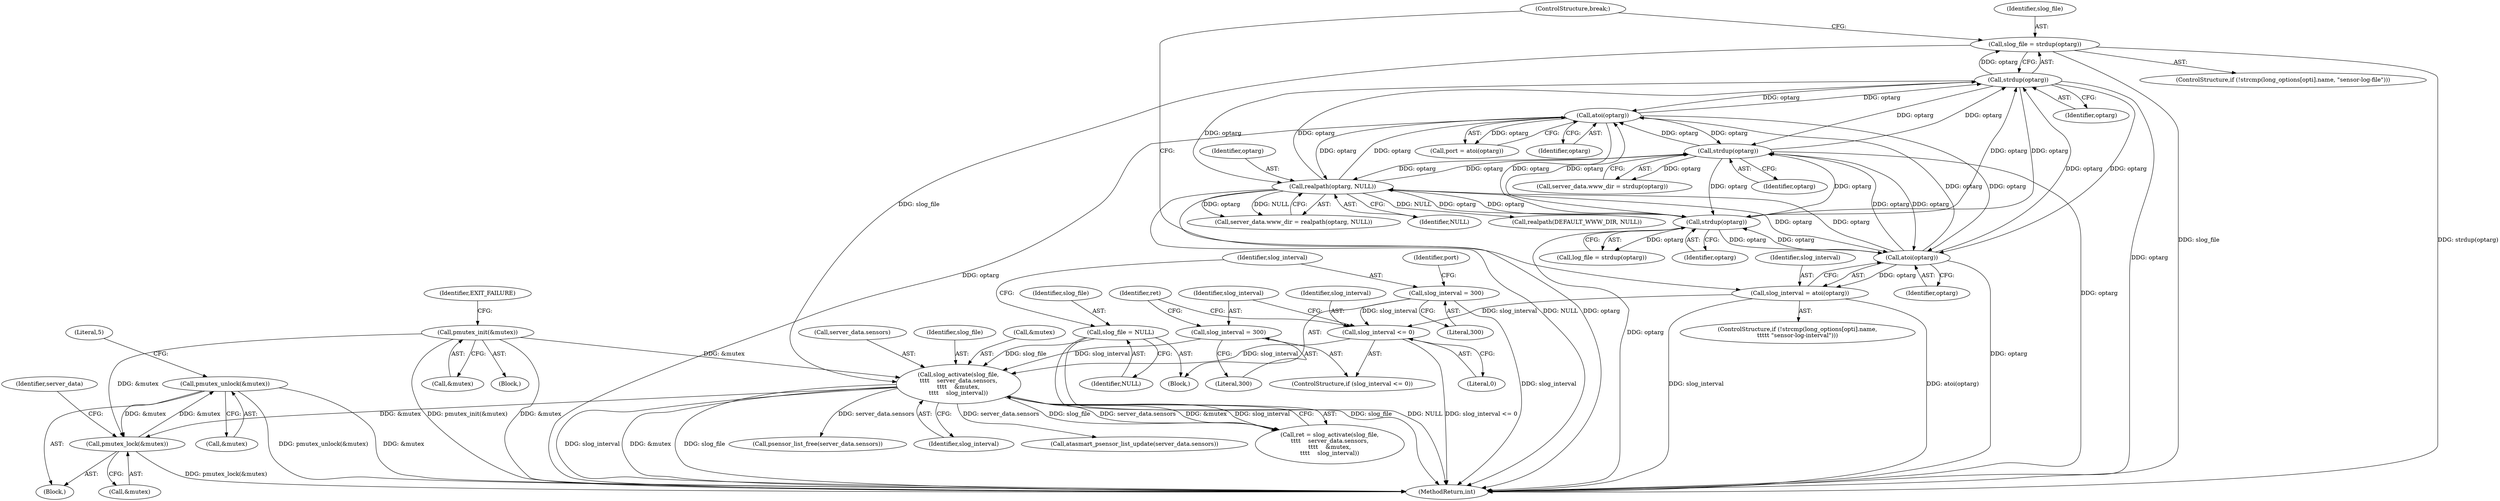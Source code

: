 digraph "0_wpitchoune_8b10426dcc0246c1712a99460dd470dcb1cc4d9c_0@API" {
"1000402" [label="(Call,pmutex_unlock(&mutex))"];
"1000374" [label="(Call,pmutex_lock(&mutex))"];
"1000402" [label="(Call,pmutex_unlock(&mutex))"];
"1000284" [label="(Call,pmutex_init(&mutex))"];
"1000356" [label="(Call,slog_activate(slog_file,\n\t\t\t\t    server_data.sensors,\n\t\t\t\t    &mutex,\n\t\t\t\t    slog_interval))"];
"1000227" [label="(Call,slog_file = strdup(optarg))"];
"1000229" [label="(Call,strdup(optarg))"];
"1000186" [label="(Call,atoi(optarg))"];
"1000178" [label="(Call,strdup(optarg))"];
"1000201" [label="(Call,realpath(optarg, NULL))"];
"1000214" [label="(Call,strdup(optarg))"];
"1000243" [label="(Call,atoi(optarg))"];
"1000142" [label="(Call,slog_file = NULL)"];
"1000348" [label="(Call,slog_interval <= 0)"];
"1000241" [label="(Call,slog_interval = atoi(optarg))"];
"1000145" [label="(Call,slog_interval = 300)"];
"1000351" [label="(Call,slog_interval = 300)"];
"1000285" [label="(Call,&mutex)"];
"1000348" [label="(Call,slog_interval <= 0)"];
"1000197" [label="(Call,server_data.www_dir = realpath(optarg, NULL))"];
"1000242" [label="(Identifier,slog_interval)"];
"1000355" [label="(Identifier,ret)"];
"1000374" [label="(Call,pmutex_lock(&mutex))"];
"1000243" [label="(Call,atoi(optarg))"];
"1000349" [label="(Identifier,slog_interval)"];
"1000186" [label="(Call,atoi(optarg))"];
"1000232" [label="(ControlStructure,if (!strcmp(long_options[opti].name,\n\t\t\t\t\t \"sensor-log-interval\")))"];
"1000212" [label="(Call,log_file = strdup(optarg))"];
"1000143" [label="(Identifier,slog_file)"];
"1000167" [label="(Block,)"];
"1000386" [label="(Call,atasmart_psensor_list_update(server_data.sensors))"];
"1000215" [label="(Identifier,optarg)"];
"1000373" [label="(Block,)"];
"1000380" [label="(Identifier,server_data)"];
"1000284" [label="(Call,pmutex_init(&mutex))"];
"1000104" [label="(Block,)"];
"1000432" [label="(MethodReturn,int)"];
"1000184" [label="(Call,port = atoi(optarg))"];
"1000406" [label="(Literal,5)"];
"1000142" [label="(Call,slog_file = NULL)"];
"1000353" [label="(Literal,300)"];
"1000214" [label="(Call,strdup(optarg))"];
"1000147" [label="(Literal,300)"];
"1000354" [label="(Call,ret = slog_activate(slog_file,\n\t\t\t\t    server_data.sensors,\n\t\t\t\t    &mutex,\n\t\t\t\t    slog_interval))"];
"1000203" [label="(Identifier,NULL)"];
"1000230" [label="(Identifier,optarg)"];
"1000299" [label="(Call,realpath(DEFAULT_WWW_DIR, NULL))"];
"1000245" [label="(ControlStructure,break;)"];
"1000375" [label="(Call,&mutex)"];
"1000178" [label="(Call,strdup(optarg))"];
"1000402" [label="(Call,pmutex_unlock(&mutex))"];
"1000410" [label="(Call,psensor_list_free(server_data.sensors))"];
"1000229" [label="(Call,strdup(optarg))"];
"1000146" [label="(Identifier,slog_interval)"];
"1000187" [label="(Identifier,optarg)"];
"1000228" [label="(Identifier,slog_file)"];
"1000202" [label="(Identifier,optarg)"];
"1000149" [label="(Identifier,port)"];
"1000241" [label="(Call,slog_interval = atoi(optarg))"];
"1000244" [label="(Identifier,optarg)"];
"1000347" [label="(ControlStructure,if (slog_interval <= 0))"];
"1000350" [label="(Literal,0)"];
"1000201" [label="(Call,realpath(optarg, NULL))"];
"1000358" [label="(Call,server_data.sensors)"];
"1000179" [label="(Identifier,optarg)"];
"1000288" [label="(Identifier,EXIT_FAILURE)"];
"1000174" [label="(Call,server_data.www_dir = strdup(optarg))"];
"1000357" [label="(Identifier,slog_file)"];
"1000218" [label="(ControlStructure,if (!strcmp(long_options[opti].name, \"sensor-log-file\")))"];
"1000361" [label="(Call,&mutex)"];
"1000145" [label="(Call,slog_interval = 300)"];
"1000356" [label="(Call,slog_activate(slog_file,\n\t\t\t\t    server_data.sensors,\n\t\t\t\t    &mutex,\n\t\t\t\t    slog_interval))"];
"1000403" [label="(Call,&mutex)"];
"1000363" [label="(Identifier,slog_interval)"];
"1000352" [label="(Identifier,slog_interval)"];
"1000351" [label="(Call,slog_interval = 300)"];
"1000227" [label="(Call,slog_file = strdup(optarg))"];
"1000144" [label="(Identifier,NULL)"];
"1000402" -> "1000373"  [label="AST: "];
"1000402" -> "1000403"  [label="CFG: "];
"1000403" -> "1000402"  [label="AST: "];
"1000406" -> "1000402"  [label="CFG: "];
"1000402" -> "1000432"  [label="DDG: pmutex_unlock(&mutex)"];
"1000402" -> "1000432"  [label="DDG: &mutex"];
"1000402" -> "1000374"  [label="DDG: &mutex"];
"1000374" -> "1000402"  [label="DDG: &mutex"];
"1000374" -> "1000373"  [label="AST: "];
"1000374" -> "1000375"  [label="CFG: "];
"1000375" -> "1000374"  [label="AST: "];
"1000380" -> "1000374"  [label="CFG: "];
"1000374" -> "1000432"  [label="DDG: pmutex_lock(&mutex)"];
"1000284" -> "1000374"  [label="DDG: &mutex"];
"1000356" -> "1000374"  [label="DDG: &mutex"];
"1000284" -> "1000167"  [label="AST: "];
"1000284" -> "1000285"  [label="CFG: "];
"1000285" -> "1000284"  [label="AST: "];
"1000288" -> "1000284"  [label="CFG: "];
"1000284" -> "1000432"  [label="DDG: &mutex"];
"1000284" -> "1000432"  [label="DDG: pmutex_init(&mutex)"];
"1000284" -> "1000356"  [label="DDG: &mutex"];
"1000356" -> "1000354"  [label="AST: "];
"1000356" -> "1000363"  [label="CFG: "];
"1000357" -> "1000356"  [label="AST: "];
"1000358" -> "1000356"  [label="AST: "];
"1000361" -> "1000356"  [label="AST: "];
"1000363" -> "1000356"  [label="AST: "];
"1000354" -> "1000356"  [label="CFG: "];
"1000356" -> "1000432"  [label="DDG: &mutex"];
"1000356" -> "1000432"  [label="DDG: slog_file"];
"1000356" -> "1000432"  [label="DDG: slog_interval"];
"1000356" -> "1000354"  [label="DDG: slog_file"];
"1000356" -> "1000354"  [label="DDG: server_data.sensors"];
"1000356" -> "1000354"  [label="DDG: &mutex"];
"1000356" -> "1000354"  [label="DDG: slog_interval"];
"1000227" -> "1000356"  [label="DDG: slog_file"];
"1000142" -> "1000356"  [label="DDG: slog_file"];
"1000348" -> "1000356"  [label="DDG: slog_interval"];
"1000351" -> "1000356"  [label="DDG: slog_interval"];
"1000356" -> "1000386"  [label="DDG: server_data.sensors"];
"1000356" -> "1000410"  [label="DDG: server_data.sensors"];
"1000227" -> "1000218"  [label="AST: "];
"1000227" -> "1000229"  [label="CFG: "];
"1000228" -> "1000227"  [label="AST: "];
"1000229" -> "1000227"  [label="AST: "];
"1000245" -> "1000227"  [label="CFG: "];
"1000227" -> "1000432"  [label="DDG: slog_file"];
"1000227" -> "1000432"  [label="DDG: strdup(optarg)"];
"1000229" -> "1000227"  [label="DDG: optarg"];
"1000229" -> "1000230"  [label="CFG: "];
"1000230" -> "1000229"  [label="AST: "];
"1000229" -> "1000432"  [label="DDG: optarg"];
"1000229" -> "1000178"  [label="DDG: optarg"];
"1000229" -> "1000186"  [label="DDG: optarg"];
"1000229" -> "1000201"  [label="DDG: optarg"];
"1000229" -> "1000214"  [label="DDG: optarg"];
"1000186" -> "1000229"  [label="DDG: optarg"];
"1000178" -> "1000229"  [label="DDG: optarg"];
"1000201" -> "1000229"  [label="DDG: optarg"];
"1000214" -> "1000229"  [label="DDG: optarg"];
"1000243" -> "1000229"  [label="DDG: optarg"];
"1000229" -> "1000243"  [label="DDG: optarg"];
"1000186" -> "1000184"  [label="AST: "];
"1000186" -> "1000187"  [label="CFG: "];
"1000187" -> "1000186"  [label="AST: "];
"1000184" -> "1000186"  [label="CFG: "];
"1000186" -> "1000432"  [label="DDG: optarg"];
"1000186" -> "1000178"  [label="DDG: optarg"];
"1000186" -> "1000184"  [label="DDG: optarg"];
"1000178" -> "1000186"  [label="DDG: optarg"];
"1000201" -> "1000186"  [label="DDG: optarg"];
"1000214" -> "1000186"  [label="DDG: optarg"];
"1000243" -> "1000186"  [label="DDG: optarg"];
"1000186" -> "1000201"  [label="DDG: optarg"];
"1000186" -> "1000214"  [label="DDG: optarg"];
"1000186" -> "1000243"  [label="DDG: optarg"];
"1000178" -> "1000174"  [label="AST: "];
"1000178" -> "1000179"  [label="CFG: "];
"1000179" -> "1000178"  [label="AST: "];
"1000174" -> "1000178"  [label="CFG: "];
"1000178" -> "1000432"  [label="DDG: optarg"];
"1000178" -> "1000174"  [label="DDG: optarg"];
"1000201" -> "1000178"  [label="DDG: optarg"];
"1000214" -> "1000178"  [label="DDG: optarg"];
"1000243" -> "1000178"  [label="DDG: optarg"];
"1000178" -> "1000201"  [label="DDG: optarg"];
"1000178" -> "1000214"  [label="DDG: optarg"];
"1000178" -> "1000243"  [label="DDG: optarg"];
"1000201" -> "1000197"  [label="AST: "];
"1000201" -> "1000203"  [label="CFG: "];
"1000202" -> "1000201"  [label="AST: "];
"1000203" -> "1000201"  [label="AST: "];
"1000197" -> "1000201"  [label="CFG: "];
"1000201" -> "1000432"  [label="DDG: NULL"];
"1000201" -> "1000432"  [label="DDG: optarg"];
"1000201" -> "1000197"  [label="DDG: optarg"];
"1000201" -> "1000197"  [label="DDG: NULL"];
"1000214" -> "1000201"  [label="DDG: optarg"];
"1000243" -> "1000201"  [label="DDG: optarg"];
"1000201" -> "1000214"  [label="DDG: optarg"];
"1000201" -> "1000243"  [label="DDG: optarg"];
"1000201" -> "1000299"  [label="DDG: NULL"];
"1000214" -> "1000212"  [label="AST: "];
"1000214" -> "1000215"  [label="CFG: "];
"1000215" -> "1000214"  [label="AST: "];
"1000212" -> "1000214"  [label="CFG: "];
"1000214" -> "1000432"  [label="DDG: optarg"];
"1000214" -> "1000212"  [label="DDG: optarg"];
"1000243" -> "1000214"  [label="DDG: optarg"];
"1000214" -> "1000243"  [label="DDG: optarg"];
"1000243" -> "1000241"  [label="AST: "];
"1000243" -> "1000244"  [label="CFG: "];
"1000244" -> "1000243"  [label="AST: "];
"1000241" -> "1000243"  [label="CFG: "];
"1000243" -> "1000432"  [label="DDG: optarg"];
"1000243" -> "1000241"  [label="DDG: optarg"];
"1000142" -> "1000104"  [label="AST: "];
"1000142" -> "1000144"  [label="CFG: "];
"1000143" -> "1000142"  [label="AST: "];
"1000144" -> "1000142"  [label="AST: "];
"1000146" -> "1000142"  [label="CFG: "];
"1000142" -> "1000432"  [label="DDG: NULL"];
"1000142" -> "1000432"  [label="DDG: slog_file"];
"1000348" -> "1000347"  [label="AST: "];
"1000348" -> "1000350"  [label="CFG: "];
"1000349" -> "1000348"  [label="AST: "];
"1000350" -> "1000348"  [label="AST: "];
"1000352" -> "1000348"  [label="CFG: "];
"1000355" -> "1000348"  [label="CFG: "];
"1000348" -> "1000432"  [label="DDG: slog_interval <= 0"];
"1000241" -> "1000348"  [label="DDG: slog_interval"];
"1000145" -> "1000348"  [label="DDG: slog_interval"];
"1000241" -> "1000232"  [label="AST: "];
"1000242" -> "1000241"  [label="AST: "];
"1000245" -> "1000241"  [label="CFG: "];
"1000241" -> "1000432"  [label="DDG: slog_interval"];
"1000241" -> "1000432"  [label="DDG: atoi(optarg)"];
"1000145" -> "1000104"  [label="AST: "];
"1000145" -> "1000147"  [label="CFG: "];
"1000146" -> "1000145"  [label="AST: "];
"1000147" -> "1000145"  [label="AST: "];
"1000149" -> "1000145"  [label="CFG: "];
"1000145" -> "1000432"  [label="DDG: slog_interval"];
"1000351" -> "1000347"  [label="AST: "];
"1000351" -> "1000353"  [label="CFG: "];
"1000352" -> "1000351"  [label="AST: "];
"1000353" -> "1000351"  [label="AST: "];
"1000355" -> "1000351"  [label="CFG: "];
}
